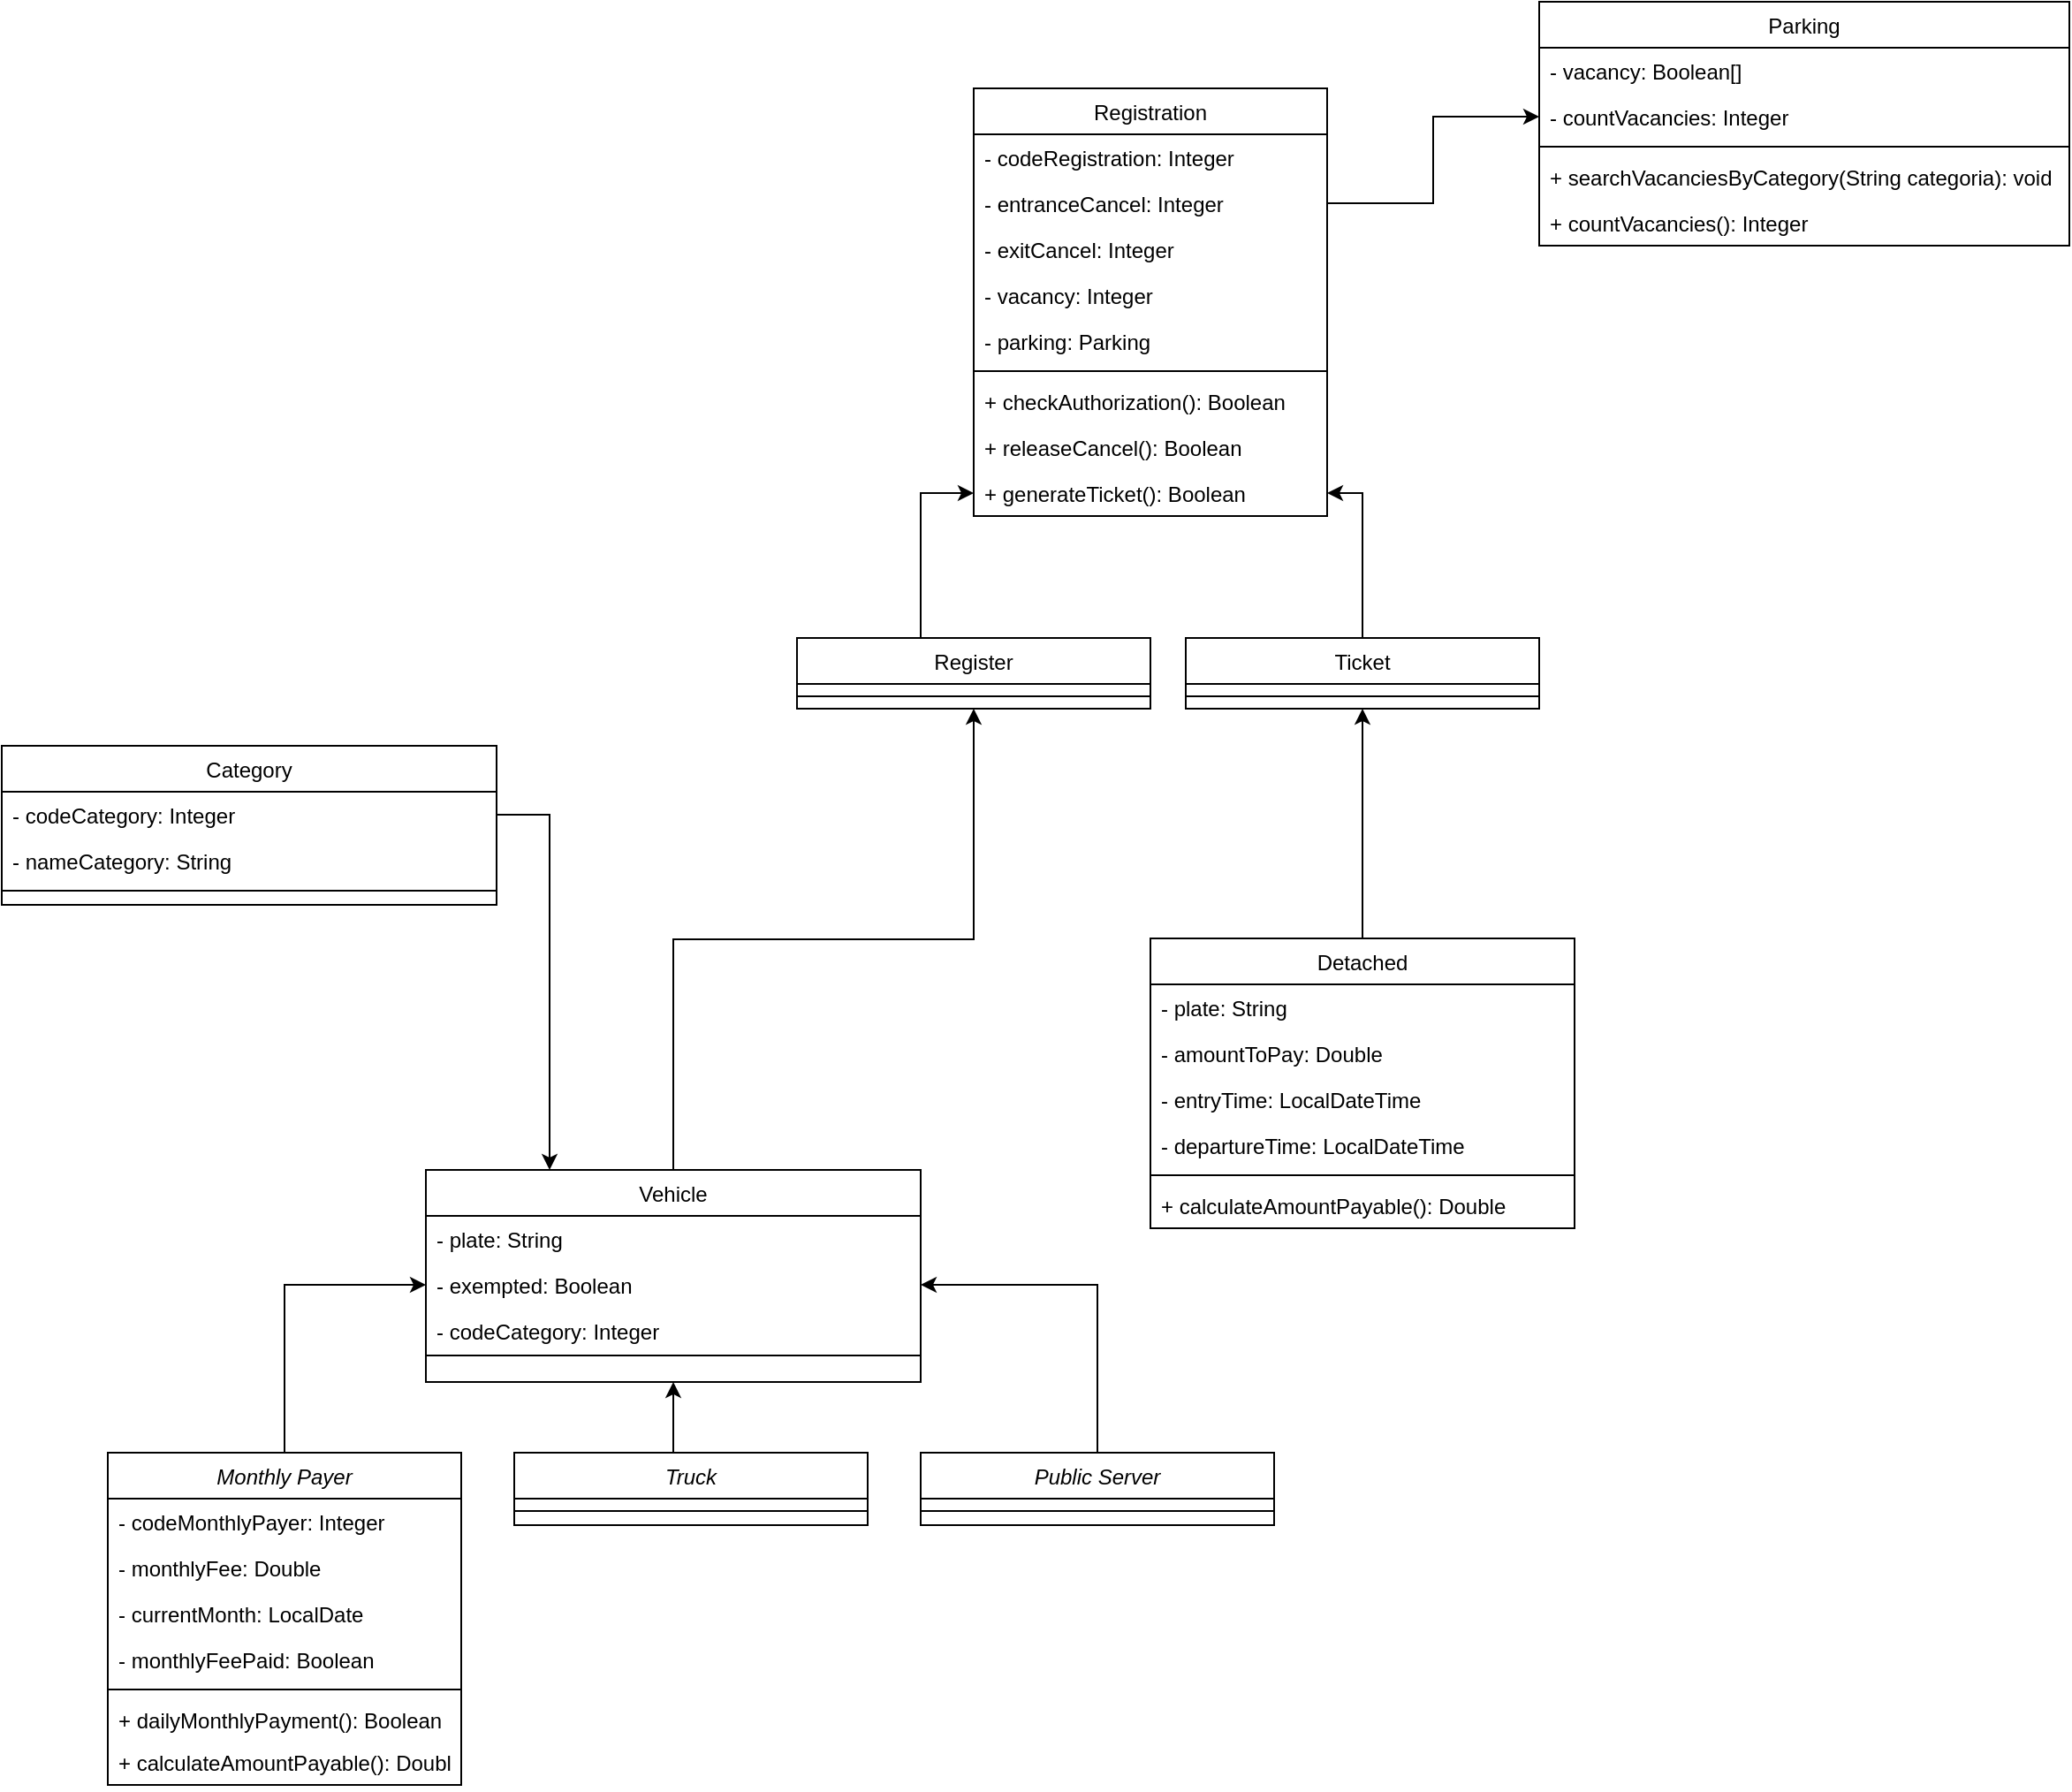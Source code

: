 <mxfile version="24.7.8">
  <diagram id="C5RBs43oDa-KdzZeNtuy" name="Page-1">
    <mxGraphModel dx="4097" dy="2337" grid="1" gridSize="10" guides="1" tooltips="1" connect="1" arrows="1" fold="1" page="1" pageScale="1" pageWidth="827" pageHeight="1169" math="0" shadow="0">
      <root>
        <mxCell id="WIyWlLk6GJQsqaUBKTNV-0" />
        <mxCell id="WIyWlLk6GJQsqaUBKTNV-1" parent="WIyWlLk6GJQsqaUBKTNV-0" />
        <mxCell id="tQ5LwKRgEUXn5GazIxBM-0" style="edgeStyle=orthogonalEdgeStyle;rounded=0;orthogonalLoop=1;jettySize=auto;html=1;exitX=0.5;exitY=0;exitDx=0;exitDy=0;entryX=0;entryY=0.5;entryDx=0;entryDy=0;" parent="WIyWlLk6GJQsqaUBKTNV-1" source="zkfFHV4jXpPFQw0GAbJ--0" target="tQ5LwKRgEUXn5GazIxBM-17" edge="1">
          <mxGeometry relative="1" as="geometry">
            <mxPoint x="490" y="801" as="targetPoint" />
            <Array as="points">
              <mxPoint x="440" y="806" />
            </Array>
          </mxGeometry>
        </mxCell>
        <mxCell id="zkfFHV4jXpPFQw0GAbJ--0" value="Monthly Payer" style="swimlane;fontStyle=2;align=center;verticalAlign=top;childLayout=stackLayout;horizontal=1;startSize=26;horizontalStack=0;resizeParent=1;resizeLast=0;collapsible=1;marginBottom=0;rounded=0;shadow=0;strokeWidth=1;" parent="WIyWlLk6GJQsqaUBKTNV-1" vertex="1">
          <mxGeometry x="340" y="901" width="200" height="188" as="geometry">
            <mxRectangle x="160" y="40" width="160" height="26" as="alternateBounds" />
          </mxGeometry>
        </mxCell>
        <mxCell id="7MjI9Bi73kI_ZQjcUTwd-2" value="- codeMonthlyPayer: Integer" style="text;align=left;verticalAlign=top;spacingLeft=4;spacingRight=4;overflow=hidden;rotatable=0;points=[[0,0.5],[1,0.5]];portConstraint=eastwest;rounded=0;shadow=0;html=0;" vertex="1" parent="zkfFHV4jXpPFQw0GAbJ--0">
          <mxGeometry y="26" width="200" height="26" as="geometry" />
        </mxCell>
        <mxCell id="7MjI9Bi73kI_ZQjcUTwd-1" value="- monthlyFee: Double" style="text;align=left;verticalAlign=top;spacingLeft=4;spacingRight=4;overflow=hidden;rotatable=0;points=[[0,0.5],[1,0.5]];portConstraint=eastwest;rounded=0;shadow=0;html=0;" vertex="1" parent="zkfFHV4jXpPFQw0GAbJ--0">
          <mxGeometry y="52" width="200" height="26" as="geometry" />
        </mxCell>
        <mxCell id="zkfFHV4jXpPFQw0GAbJ--3" value="- currentMonth: LocalDate" style="text;align=left;verticalAlign=top;spacingLeft=4;spacingRight=4;overflow=hidden;rotatable=0;points=[[0,0.5],[1,0.5]];portConstraint=eastwest;rounded=0;shadow=0;html=0;" parent="zkfFHV4jXpPFQw0GAbJ--0" vertex="1">
          <mxGeometry y="78" width="200" height="26" as="geometry" />
        </mxCell>
        <mxCell id="V9s75B0BqqzeSVpako5C-12" value="- monthlyFeePaid: Boolean" style="text;align=left;verticalAlign=top;spacingLeft=4;spacingRight=4;overflow=hidden;rotatable=0;points=[[0,0.5],[1,0.5]];portConstraint=eastwest;rounded=0;shadow=0;html=0;" parent="zkfFHV4jXpPFQw0GAbJ--0" vertex="1">
          <mxGeometry y="104" width="200" height="26" as="geometry" />
        </mxCell>
        <mxCell id="zkfFHV4jXpPFQw0GAbJ--4" value="" style="line;html=1;strokeWidth=1;align=left;verticalAlign=middle;spacingTop=-1;spacingLeft=3;spacingRight=3;rotatable=0;labelPosition=right;points=[];portConstraint=eastwest;" parent="zkfFHV4jXpPFQw0GAbJ--0" vertex="1">
          <mxGeometry y="130" width="200" height="8" as="geometry" />
        </mxCell>
        <mxCell id="zkfFHV4jXpPFQw0GAbJ--5" value="+ dailyMonthlyPayment(): Boolean" style="text;align=left;verticalAlign=top;spacingLeft=4;spacingRight=4;overflow=hidden;rotatable=0;points=[[0,0.5],[1,0.5]];portConstraint=eastwest;" parent="zkfFHV4jXpPFQw0GAbJ--0" vertex="1">
          <mxGeometry y="138" width="200" height="24" as="geometry" />
        </mxCell>
        <mxCell id="tQ5LwKRgEUXn5GazIxBM-15" value="+ calculateAmountPayable(): Double" style="text;align=left;verticalAlign=top;spacingLeft=4;spacingRight=4;overflow=hidden;rotatable=0;points=[[0,0.5],[1,0.5]];portConstraint=eastwest;" parent="zkfFHV4jXpPFQw0GAbJ--0" vertex="1">
          <mxGeometry y="162" width="200" height="26" as="geometry" />
        </mxCell>
        <mxCell id="tQ5LwKRgEUXn5GazIxBM-58" style="edgeStyle=orthogonalEdgeStyle;rounded=0;orthogonalLoop=1;jettySize=auto;html=1;exitX=0.5;exitY=0;exitDx=0;exitDy=0;entryX=1;entryY=0.5;entryDx=0;entryDy=0;" parent="WIyWlLk6GJQsqaUBKTNV-1" source="zkfFHV4jXpPFQw0GAbJ--6" target="tQ5LwKRgEUXn5GazIxBM-54" edge="1">
          <mxGeometry relative="1" as="geometry" />
        </mxCell>
        <mxCell id="zkfFHV4jXpPFQw0GAbJ--6" value="Ticket" style="swimlane;fontStyle=0;align=center;verticalAlign=top;childLayout=stackLayout;horizontal=1;startSize=26;horizontalStack=0;resizeParent=1;resizeLast=0;collapsible=1;marginBottom=0;rounded=0;shadow=0;strokeWidth=1;" parent="WIyWlLk6GJQsqaUBKTNV-1" vertex="1">
          <mxGeometry x="950" y="440" width="200" height="40" as="geometry">
            <mxRectangle x="130" y="380" width="160" height="26" as="alternateBounds" />
          </mxGeometry>
        </mxCell>
        <mxCell id="zkfFHV4jXpPFQw0GAbJ--9" value="" style="line;html=1;strokeWidth=1;align=left;verticalAlign=middle;spacingTop=-1;spacingLeft=3;spacingRight=3;rotatable=0;labelPosition=right;points=[];portConstraint=eastwest;" parent="zkfFHV4jXpPFQw0GAbJ--6" vertex="1">
          <mxGeometry y="26" width="200" height="14" as="geometry" />
        </mxCell>
        <mxCell id="tQ5LwKRgEUXn5GazIxBM-34" style="edgeStyle=orthogonalEdgeStyle;rounded=0;orthogonalLoop=1;jettySize=auto;html=1;exitX=0.5;exitY=0;exitDx=0;exitDy=0;entryX=0.5;entryY=1;entryDx=0;entryDy=0;" parent="WIyWlLk6GJQsqaUBKTNV-1" source="zkfFHV4jXpPFQw0GAbJ--17" target="zkfFHV4jXpPFQw0GAbJ--6" edge="1">
          <mxGeometry relative="1" as="geometry">
            <mxPoint x="1038" y="701" as="targetPoint" />
          </mxGeometry>
        </mxCell>
        <mxCell id="zkfFHV4jXpPFQw0GAbJ--17" value="Detached" style="swimlane;fontStyle=0;align=center;verticalAlign=top;childLayout=stackLayout;horizontal=1;startSize=26;horizontalStack=0;resizeParent=1;resizeLast=0;collapsible=1;marginBottom=0;rounded=0;shadow=0;strokeWidth=1;" parent="WIyWlLk6GJQsqaUBKTNV-1" vertex="1">
          <mxGeometry x="930" y="610" width="240" height="164" as="geometry">
            <mxRectangle x="550" y="140" width="160" height="26" as="alternateBounds" />
          </mxGeometry>
        </mxCell>
        <mxCell id="tQ5LwKRgEUXn5GazIxBM-30" value="- plate: String" style="text;align=left;verticalAlign=top;spacingLeft=4;spacingRight=4;overflow=hidden;rotatable=0;points=[[0,0.5],[1,0.5]];portConstraint=eastwest;" parent="zkfFHV4jXpPFQw0GAbJ--17" vertex="1">
          <mxGeometry y="26" width="240" height="26" as="geometry" />
        </mxCell>
        <mxCell id="tQ5LwKRgEUXn5GazIxBM-32" value="- amountToPay: Double" style="text;align=left;verticalAlign=top;spacingLeft=4;spacingRight=4;overflow=hidden;rotatable=0;points=[[0,0.5],[1,0.5]];portConstraint=eastwest;rounded=0;shadow=0;html=0;" parent="zkfFHV4jXpPFQw0GAbJ--17" vertex="1">
          <mxGeometry y="52" width="240" height="26" as="geometry" />
        </mxCell>
        <mxCell id="zkfFHV4jXpPFQw0GAbJ--19" value="- entryTime: LocalDateTime" style="text;align=left;verticalAlign=top;spacingLeft=4;spacingRight=4;overflow=hidden;rotatable=0;points=[[0,0.5],[1,0.5]];portConstraint=eastwest;rounded=0;shadow=0;html=0;" parent="zkfFHV4jXpPFQw0GAbJ--17" vertex="1">
          <mxGeometry y="78" width="240" height="26" as="geometry" />
        </mxCell>
        <mxCell id="zkfFHV4jXpPFQw0GAbJ--20" value="- departureTime: LocalDateTime" style="text;align=left;verticalAlign=top;spacingLeft=4;spacingRight=4;overflow=hidden;rotatable=0;points=[[0,0.5],[1,0.5]];portConstraint=eastwest;rounded=0;shadow=0;html=0;" parent="zkfFHV4jXpPFQw0GAbJ--17" vertex="1">
          <mxGeometry y="104" width="240" height="26" as="geometry" />
        </mxCell>
        <mxCell id="zkfFHV4jXpPFQw0GAbJ--23" value="" style="line;html=1;strokeWidth=1;align=left;verticalAlign=middle;spacingTop=-1;spacingLeft=3;spacingRight=3;rotatable=0;labelPosition=right;points=[];portConstraint=eastwest;" parent="zkfFHV4jXpPFQw0GAbJ--17" vertex="1">
          <mxGeometry y="130" width="240" height="8" as="geometry" />
        </mxCell>
        <mxCell id="tQ5LwKRgEUXn5GazIxBM-33" value="+ calculateAmountPayable(): Double" style="text;align=left;verticalAlign=top;spacingLeft=4;spacingRight=4;overflow=hidden;rotatable=0;points=[[0,0.5],[1,0.5]];portConstraint=eastwest;" parent="zkfFHV4jXpPFQw0GAbJ--17" vertex="1">
          <mxGeometry y="138" width="240" height="26" as="geometry" />
        </mxCell>
        <mxCell id="V9s75B0BqqzeSVpako5C-14" value="Parking" style="swimlane;fontStyle=0;align=center;verticalAlign=top;childLayout=stackLayout;horizontal=1;startSize=26;horizontalStack=0;resizeParent=1;resizeLast=0;collapsible=1;marginBottom=0;rounded=0;shadow=0;strokeWidth=1;" parent="WIyWlLk6GJQsqaUBKTNV-1" vertex="1">
          <mxGeometry x="1150" y="80" width="300" height="138" as="geometry">
            <mxRectangle x="130" y="380" width="160" height="26" as="alternateBounds" />
          </mxGeometry>
        </mxCell>
        <mxCell id="V9s75B0BqqzeSVpako5C-15" value="- vacancy: Boolean[]" style="text;align=left;verticalAlign=top;spacingLeft=4;spacingRight=4;overflow=hidden;rotatable=0;points=[[0,0.5],[1,0.5]];portConstraint=eastwest;" parent="V9s75B0BqqzeSVpako5C-14" vertex="1">
          <mxGeometry y="26" width="300" height="26" as="geometry" />
        </mxCell>
        <mxCell id="V9s75B0BqqzeSVpako5C-20" value="- countVacancies: Integer" style="text;align=left;verticalAlign=top;spacingLeft=4;spacingRight=4;overflow=hidden;rotatable=0;points=[[0,0.5],[1,0.5]];portConstraint=eastwest;" parent="V9s75B0BqqzeSVpako5C-14" vertex="1">
          <mxGeometry y="52" width="300" height="26" as="geometry" />
        </mxCell>
        <mxCell id="V9s75B0BqqzeSVpako5C-18" value="" style="line;html=1;strokeWidth=1;align=left;verticalAlign=middle;spacingTop=-1;spacingLeft=3;spacingRight=3;rotatable=0;labelPosition=right;points=[];portConstraint=eastwest;" parent="V9s75B0BqqzeSVpako5C-14" vertex="1">
          <mxGeometry y="78" width="300" height="8" as="geometry" />
        </mxCell>
        <mxCell id="V9s75B0BqqzeSVpako5C-19" value="+ searchVacanciesByCategory(String categoria): void" style="text;align=left;verticalAlign=top;spacingLeft=4;spacingRight=4;overflow=hidden;rotatable=0;points=[[0,0.5],[1,0.5]];portConstraint=eastwest;fontStyle=0" parent="V9s75B0BqqzeSVpako5C-14" vertex="1">
          <mxGeometry y="86" width="300" height="26" as="geometry" />
        </mxCell>
        <mxCell id="V9s75B0BqqzeSVpako5C-21" value="+ countVacancies(): Integer" style="text;align=left;verticalAlign=top;spacingLeft=4;spacingRight=4;overflow=hidden;rotatable=0;points=[[0,0.5],[1,0.5]];portConstraint=eastwest;fontStyle=0" parent="V9s75B0BqqzeSVpako5C-14" vertex="1">
          <mxGeometry y="112" width="300" height="26" as="geometry" />
        </mxCell>
        <mxCell id="V9s75B0BqqzeSVpako5C-32" value="Truck" style="swimlane;fontStyle=2;align=center;verticalAlign=top;childLayout=stackLayout;horizontal=1;startSize=26;horizontalStack=0;resizeParent=1;resizeLast=0;collapsible=1;marginBottom=0;rounded=0;shadow=0;strokeWidth=1;" parent="WIyWlLk6GJQsqaUBKTNV-1" vertex="1">
          <mxGeometry x="570" y="901" width="200" height="41" as="geometry">
            <mxRectangle x="160" y="40" width="160" height="26" as="alternateBounds" />
          </mxGeometry>
        </mxCell>
        <mxCell id="V9s75B0BqqzeSVpako5C-37" value="" style="line;html=1;strokeWidth=1;align=left;verticalAlign=middle;spacingTop=-1;spacingLeft=3;spacingRight=3;rotatable=0;labelPosition=right;points=[];portConstraint=eastwest;" parent="V9s75B0BqqzeSVpako5C-32" vertex="1">
          <mxGeometry y="26" width="200" height="14" as="geometry" />
        </mxCell>
        <mxCell id="tQ5LwKRgEUXn5GazIxBM-14" style="edgeStyle=orthogonalEdgeStyle;rounded=0;orthogonalLoop=1;jettySize=auto;html=1;entryX=1;entryY=0.5;entryDx=0;entryDy=0;" parent="WIyWlLk6GJQsqaUBKTNV-1" source="V9s75B0BqqzeSVpako5C-39" target="tQ5LwKRgEUXn5GazIxBM-17" edge="1">
          <mxGeometry relative="1" as="geometry" />
        </mxCell>
        <mxCell id="V9s75B0BqqzeSVpako5C-39" value="Public Server" style="swimlane;fontStyle=2;align=center;verticalAlign=top;childLayout=stackLayout;horizontal=1;startSize=26;horizontalStack=0;resizeParent=1;resizeLast=0;collapsible=1;marginBottom=0;rounded=0;shadow=0;strokeWidth=1;" parent="WIyWlLk6GJQsqaUBKTNV-1" vertex="1">
          <mxGeometry x="800" y="901" width="200" height="41" as="geometry">
            <mxRectangle x="440" y="305" width="160" height="26" as="alternateBounds" />
          </mxGeometry>
        </mxCell>
        <mxCell id="V9s75B0BqqzeSVpako5C-41" value="" style="line;html=1;strokeWidth=1;align=left;verticalAlign=middle;spacingTop=-1;spacingLeft=3;spacingRight=3;rotatable=0;labelPosition=right;points=[];portConstraint=eastwest;" parent="V9s75B0BqqzeSVpako5C-39" vertex="1">
          <mxGeometry y="26" width="200" height="14" as="geometry" />
        </mxCell>
        <mxCell id="tQ5LwKRgEUXn5GazIxBM-56" style="edgeStyle=orthogonalEdgeStyle;rounded=0;orthogonalLoop=1;jettySize=auto;html=1;exitX=0.5;exitY=0;exitDx=0;exitDy=0;entryX=0.5;entryY=1;entryDx=0;entryDy=0;" parent="WIyWlLk6GJQsqaUBKTNV-1" source="rHMv4BEK35I1NjtrzgLn-0" target="tQ5LwKRgEUXn5GazIxBM-35" edge="1">
          <mxGeometry relative="1" as="geometry" />
        </mxCell>
        <mxCell id="rHMv4BEK35I1NjtrzgLn-0" value="Vehicle" style="swimlane;fontStyle=0;align=center;verticalAlign=top;childLayout=stackLayout;horizontal=1;startSize=26;horizontalStack=0;resizeParent=1;resizeLast=0;collapsible=1;marginBottom=0;rounded=0;shadow=0;strokeWidth=1;" parent="WIyWlLk6GJQsqaUBKTNV-1" vertex="1">
          <mxGeometry x="520" y="741" width="280" height="120" as="geometry">
            <mxRectangle x="550" y="140" width="160" height="26" as="alternateBounds" />
          </mxGeometry>
        </mxCell>
        <mxCell id="rHMv4BEK35I1NjtrzgLn-1" value="- plate: String" style="text;align=left;verticalAlign=top;spacingLeft=4;spacingRight=4;overflow=hidden;rotatable=0;points=[[0,0.5],[1,0.5]];portConstraint=eastwest;" parent="rHMv4BEK35I1NjtrzgLn-0" vertex="1">
          <mxGeometry y="26" width="280" height="26" as="geometry" />
        </mxCell>
        <mxCell id="tQ5LwKRgEUXn5GazIxBM-17" value="- exempted: Boolean" style="text;align=left;verticalAlign=top;spacingLeft=4;spacingRight=4;overflow=hidden;rotatable=0;points=[[0,0.5],[1,0.5]];portConstraint=eastwest;" parent="rHMv4BEK35I1NjtrzgLn-0" vertex="1">
          <mxGeometry y="52" width="280" height="26" as="geometry" />
        </mxCell>
        <mxCell id="rHMv4BEK35I1NjtrzgLn-11" value="- codeCategory: Integer" style="text;align=left;verticalAlign=top;spacingLeft=4;spacingRight=4;overflow=hidden;rotatable=0;points=[[0,0.5],[1,0.5]];portConstraint=eastwest;" parent="rHMv4BEK35I1NjtrzgLn-0" vertex="1">
          <mxGeometry y="78" width="280" height="26" as="geometry" />
        </mxCell>
        <mxCell id="rHMv4BEK35I1NjtrzgLn-5" value="" style="line;html=1;strokeWidth=1;align=left;verticalAlign=middle;spacingTop=-1;spacingLeft=3;spacingRight=3;rotatable=0;labelPosition=right;points=[];portConstraint=eastwest;" parent="rHMv4BEK35I1NjtrzgLn-0" vertex="1">
          <mxGeometry y="104" width="280" height="2" as="geometry" />
        </mxCell>
        <mxCell id="tQ5LwKRgEUXn5GazIxBM-19" style="edgeStyle=orthogonalEdgeStyle;rounded=0;orthogonalLoop=1;jettySize=auto;html=1;exitX=0.5;exitY=0;exitDx=0;exitDy=0;entryX=0.5;entryY=1;entryDx=0;entryDy=0;" parent="WIyWlLk6GJQsqaUBKTNV-1" source="V9s75B0BqqzeSVpako5C-32" target="rHMv4BEK35I1NjtrzgLn-0" edge="1">
          <mxGeometry relative="1" as="geometry">
            <mxPoint x="681.68" y="876.34" as="targetPoint" />
            <Array as="points">
              <mxPoint x="660" y="901" />
            </Array>
          </mxGeometry>
        </mxCell>
        <mxCell id="tQ5LwKRgEUXn5GazIxBM-21" value="Category" style="swimlane;fontStyle=0;align=center;verticalAlign=top;childLayout=stackLayout;horizontal=1;startSize=26;horizontalStack=0;resizeParent=1;resizeLast=0;collapsible=1;marginBottom=0;rounded=0;shadow=0;strokeWidth=1;" parent="WIyWlLk6GJQsqaUBKTNV-1" vertex="1">
          <mxGeometry x="280" y="501" width="280" height="90" as="geometry">
            <mxRectangle x="550" y="140" width="160" height="26" as="alternateBounds" />
          </mxGeometry>
        </mxCell>
        <mxCell id="tQ5LwKRgEUXn5GazIxBM-22" value="- codeCategory: Integer" style="text;align=left;verticalAlign=top;spacingLeft=4;spacingRight=4;overflow=hidden;rotatable=0;points=[[0,0.5],[1,0.5]];portConstraint=eastwest;" parent="tQ5LwKRgEUXn5GazIxBM-21" vertex="1">
          <mxGeometry y="26" width="280" height="26" as="geometry" />
        </mxCell>
        <mxCell id="tQ5LwKRgEUXn5GazIxBM-24" value="- nameCategory: String" style="text;align=left;verticalAlign=top;spacingLeft=4;spacingRight=4;overflow=hidden;rotatable=0;points=[[0,0.5],[1,0.5]];portConstraint=eastwest;" parent="tQ5LwKRgEUXn5GazIxBM-21" vertex="1">
          <mxGeometry y="52" width="280" height="26" as="geometry" />
        </mxCell>
        <mxCell id="tQ5LwKRgEUXn5GazIxBM-26" value="" style="line;html=1;strokeWidth=1;align=left;verticalAlign=middle;spacingTop=-1;spacingLeft=3;spacingRight=3;rotatable=0;labelPosition=right;points=[];portConstraint=eastwest;" parent="tQ5LwKRgEUXn5GazIxBM-21" vertex="1">
          <mxGeometry y="78" width="280" height="8" as="geometry" />
        </mxCell>
        <mxCell id="tQ5LwKRgEUXn5GazIxBM-28" style="edgeStyle=orthogonalEdgeStyle;rounded=0;orthogonalLoop=1;jettySize=auto;html=1;exitX=1;exitY=0.5;exitDx=0;exitDy=0;entryX=0.25;entryY=0;entryDx=0;entryDy=0;" parent="WIyWlLk6GJQsqaUBKTNV-1" source="tQ5LwKRgEUXn5GazIxBM-22" target="rHMv4BEK35I1NjtrzgLn-0" edge="1">
          <mxGeometry relative="1" as="geometry" />
        </mxCell>
        <mxCell id="tQ5LwKRgEUXn5GazIxBM-57" style="edgeStyle=orthogonalEdgeStyle;rounded=0;orthogonalLoop=1;jettySize=auto;html=1;exitX=0.5;exitY=0;exitDx=0;exitDy=0;entryX=0;entryY=0.5;entryDx=0;entryDy=0;" parent="WIyWlLk6GJQsqaUBKTNV-1" source="tQ5LwKRgEUXn5GazIxBM-35" target="tQ5LwKRgEUXn5GazIxBM-54" edge="1">
          <mxGeometry relative="1" as="geometry">
            <Array as="points">
              <mxPoint x="800" y="440" />
              <mxPoint x="800" y="358" />
            </Array>
          </mxGeometry>
        </mxCell>
        <mxCell id="tQ5LwKRgEUXn5GazIxBM-35" value="Register" style="swimlane;fontStyle=0;align=center;verticalAlign=top;childLayout=stackLayout;horizontal=1;startSize=26;horizontalStack=0;resizeParent=1;resizeLast=0;collapsible=1;marginBottom=0;rounded=0;shadow=0;strokeWidth=1;" parent="WIyWlLk6GJQsqaUBKTNV-1" vertex="1">
          <mxGeometry x="730" y="440" width="200" height="40" as="geometry">
            <mxRectangle x="130" y="380" width="160" height="26" as="alternateBounds" />
          </mxGeometry>
        </mxCell>
        <mxCell id="tQ5LwKRgEUXn5GazIxBM-41" value="" style="line;html=1;strokeWidth=1;align=left;verticalAlign=middle;spacingTop=-1;spacingLeft=3;spacingRight=3;rotatable=0;labelPosition=right;points=[];portConstraint=eastwest;" parent="tQ5LwKRgEUXn5GazIxBM-35" vertex="1">
          <mxGeometry y="26" width="200" height="14" as="geometry" />
        </mxCell>
        <mxCell id="tQ5LwKRgEUXn5GazIxBM-45" value="Registration" style="swimlane;fontStyle=0;align=center;verticalAlign=top;childLayout=stackLayout;horizontal=1;startSize=26;horizontalStack=0;resizeParent=1;resizeLast=0;collapsible=1;marginBottom=0;rounded=0;shadow=0;strokeWidth=1;" parent="WIyWlLk6GJQsqaUBKTNV-1" vertex="1">
          <mxGeometry x="830" y="129" width="200" height="242" as="geometry">
            <mxRectangle x="130" y="380" width="160" height="26" as="alternateBounds" />
          </mxGeometry>
        </mxCell>
        <mxCell id="tQ5LwKRgEUXn5GazIxBM-46" value="- codeRegistration: Integer" style="text;align=left;verticalAlign=top;spacingLeft=4;spacingRight=4;overflow=hidden;rotatable=0;points=[[0,0.5],[1,0.5]];portConstraint=eastwest;" parent="tQ5LwKRgEUXn5GazIxBM-45" vertex="1">
          <mxGeometry y="26" width="200" height="26" as="geometry" />
        </mxCell>
        <mxCell id="tQ5LwKRgEUXn5GazIxBM-47" value="- entranceCancel: Integer" style="text;align=left;verticalAlign=top;spacingLeft=4;spacingRight=4;overflow=hidden;rotatable=0;points=[[0,0.5],[1,0.5]];portConstraint=eastwest;" parent="tQ5LwKRgEUXn5GazIxBM-45" vertex="1">
          <mxGeometry y="52" width="200" height="26" as="geometry" />
        </mxCell>
        <mxCell id="tQ5LwKRgEUXn5GazIxBM-48" value="- exitCancel: Integer" style="text;align=left;verticalAlign=top;spacingLeft=4;spacingRight=4;overflow=hidden;rotatable=0;points=[[0,0.5],[1,0.5]];portConstraint=eastwest;" parent="tQ5LwKRgEUXn5GazIxBM-45" vertex="1">
          <mxGeometry y="78" width="200" height="26" as="geometry" />
        </mxCell>
        <mxCell id="tQ5LwKRgEUXn5GazIxBM-49" value="- vacancy: Integer" style="text;align=left;verticalAlign=top;spacingLeft=4;spacingRight=4;overflow=hidden;rotatable=0;points=[[0,0.5],[1,0.5]];portConstraint=eastwest;rounded=0;shadow=0;html=0;" parent="tQ5LwKRgEUXn5GazIxBM-45" vertex="1">
          <mxGeometry y="104" width="200" height="26" as="geometry" />
        </mxCell>
        <mxCell id="tQ5LwKRgEUXn5GazIxBM-50" value="- parking: Parking" style="text;align=left;verticalAlign=top;spacingLeft=4;spacingRight=4;overflow=hidden;rotatable=0;points=[[0,0.5],[1,0.5]];portConstraint=eastwest;rounded=0;shadow=0;html=0;" parent="tQ5LwKRgEUXn5GazIxBM-45" vertex="1">
          <mxGeometry y="130" width="200" height="26" as="geometry" />
        </mxCell>
        <mxCell id="tQ5LwKRgEUXn5GazIxBM-51" value="" style="line;html=1;strokeWidth=1;align=left;verticalAlign=middle;spacingTop=-1;spacingLeft=3;spacingRight=3;rotatable=0;labelPosition=right;points=[];portConstraint=eastwest;" parent="tQ5LwKRgEUXn5GazIxBM-45" vertex="1">
          <mxGeometry y="156" width="200" height="8" as="geometry" />
        </mxCell>
        <mxCell id="tQ5LwKRgEUXn5GazIxBM-52" value="+ checkAuthorization(): Boolean" style="text;align=left;verticalAlign=top;spacingLeft=4;spacingRight=4;overflow=hidden;rotatable=0;points=[[0,0.5],[1,0.5]];portConstraint=eastwest;fontStyle=0" parent="tQ5LwKRgEUXn5GazIxBM-45" vertex="1">
          <mxGeometry y="164" width="200" height="26" as="geometry" />
        </mxCell>
        <mxCell id="tQ5LwKRgEUXn5GazIxBM-53" value="+ releaseCancel(): Boolean" style="text;align=left;verticalAlign=top;spacingLeft=4;spacingRight=4;overflow=hidden;rotatable=0;points=[[0,0.5],[1,0.5]];portConstraint=eastwest;fontStyle=0" parent="tQ5LwKRgEUXn5GazIxBM-45" vertex="1">
          <mxGeometry y="190" width="200" height="26" as="geometry" />
        </mxCell>
        <mxCell id="tQ5LwKRgEUXn5GazIxBM-54" value="+ generateTicket(): Boolean" style="text;align=left;verticalAlign=top;spacingLeft=4;spacingRight=4;overflow=hidden;rotatable=0;points=[[0,0.5],[1,0.5]];portConstraint=eastwest;fontStyle=0" parent="tQ5LwKRgEUXn5GazIxBM-45" vertex="1">
          <mxGeometry y="216" width="200" height="26" as="geometry" />
        </mxCell>
        <mxCell id="tQ5LwKRgEUXn5GazIxBM-59" style="edgeStyle=orthogonalEdgeStyle;rounded=0;orthogonalLoop=1;jettySize=auto;html=1;exitX=1;exitY=0.5;exitDx=0;exitDy=0;entryX=0;entryY=0.5;entryDx=0;entryDy=0;" parent="WIyWlLk6GJQsqaUBKTNV-1" source="tQ5LwKRgEUXn5GazIxBM-47" target="V9s75B0BqqzeSVpako5C-20" edge="1">
          <mxGeometry relative="1" as="geometry" />
        </mxCell>
      </root>
    </mxGraphModel>
  </diagram>
</mxfile>
